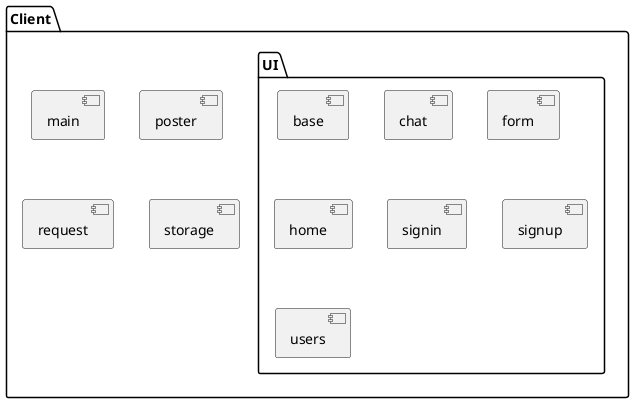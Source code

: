 @startuml gochat
package "Client" {
    [main]
    [poster]
    [request]
    [storage]
    folder "UI" {
        [base]
        [chat]
        [form]
        [home]
        [signin]
        [signup]
        [users]
    }
}
@enduml